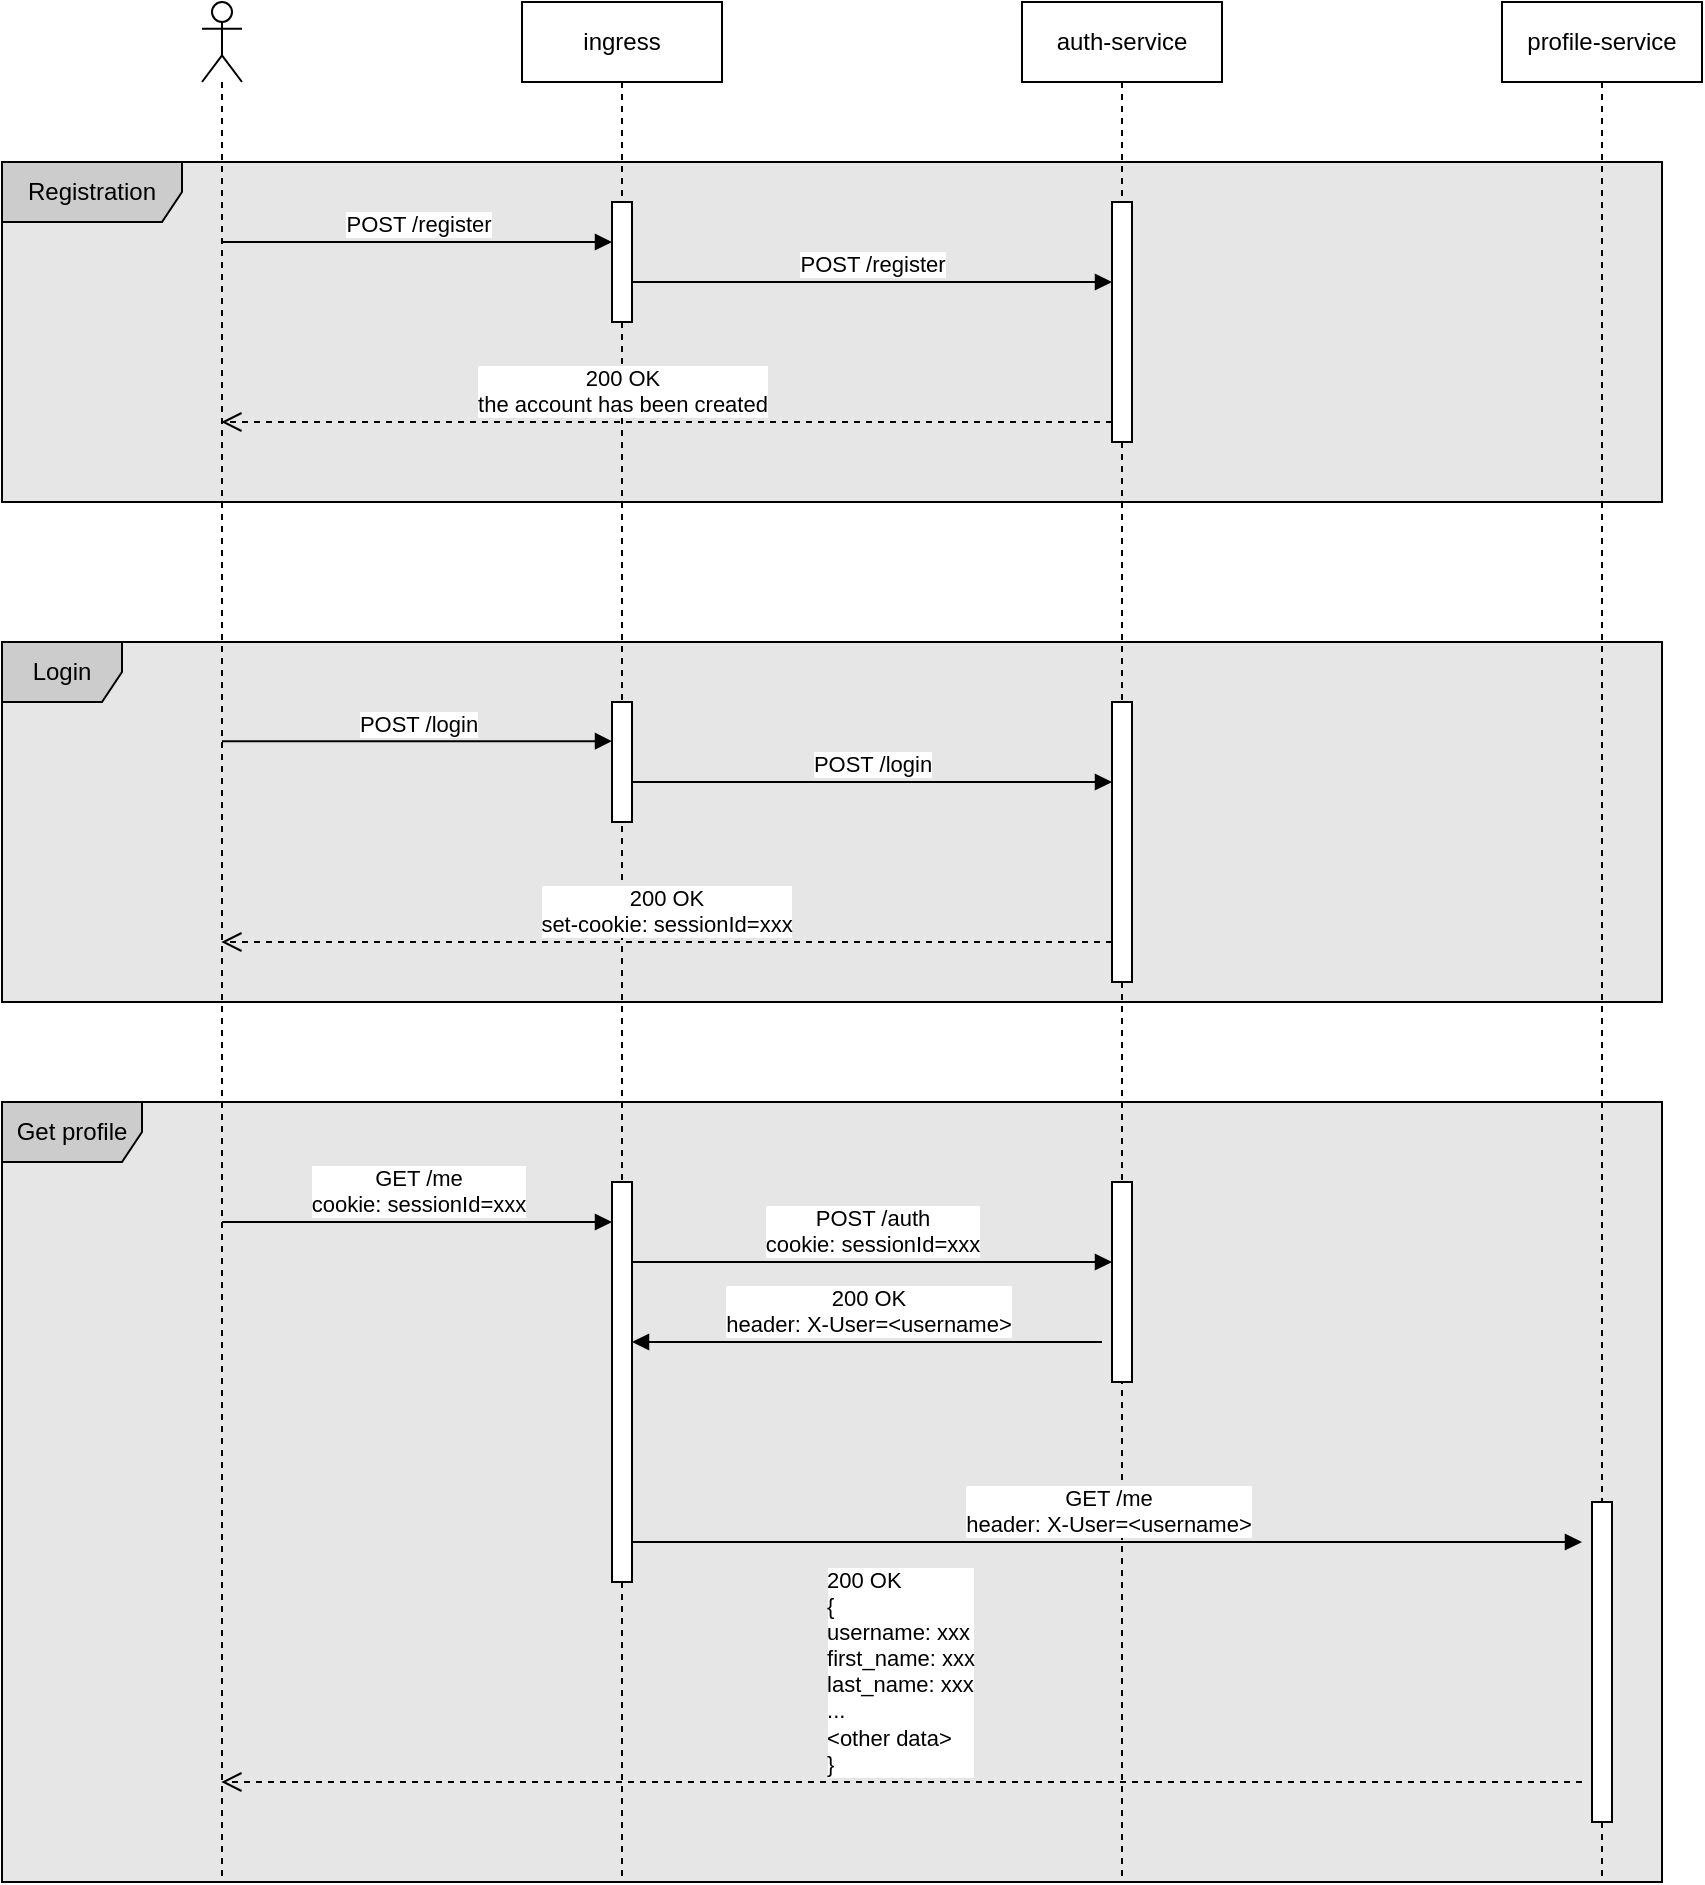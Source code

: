 <mxfile version="21.7.2" type="device">
  <diagram name="Страница — 1" id="Vmy-qQRsAyJ8WCtr74mu">
    <mxGraphModel dx="2577" dy="958" grid="1" gridSize="10" guides="1" tooltips="1" connect="1" arrows="1" fold="1" page="1" pageScale="1" pageWidth="827" pageHeight="1169" math="0" shadow="0">
      <root>
        <mxCell id="0" />
        <mxCell id="1" parent="0" />
        <mxCell id="j03y-zVPpwKG8_fTDFgy-26" value="Get profile" style="shape=umlFrame;whiteSpace=wrap;html=1;pointerEvents=0;fillColor=#CCCCCC;shadow=0;strokeColor=default;swimlaneFillColor=#E6E6E6;width=70;height=30;" vertex="1" parent="1">
          <mxGeometry x="-70" y="630" width="830" height="390" as="geometry" />
        </mxCell>
        <mxCell id="j03y-zVPpwKG8_fTDFgy-25" value="Login" style="shape=umlFrame;whiteSpace=wrap;html=1;pointerEvents=0;fillColor=#CCCCCC;shadow=0;strokeColor=default;swimlaneFillColor=#E6E6E6;" vertex="1" parent="1">
          <mxGeometry x="-70" y="400" width="830" height="180" as="geometry" />
        </mxCell>
        <mxCell id="j03y-zVPpwKG8_fTDFgy-24" value="Registration" style="shape=umlFrame;whiteSpace=wrap;html=1;pointerEvents=0;fillColor=#CCCCCC;shadow=0;strokeColor=default;swimlaneFillColor=#E6E6E6;width=90;height=30;" vertex="1" parent="1">
          <mxGeometry x="-70" y="160" width="830" height="170" as="geometry" />
        </mxCell>
        <mxCell id="GNlN6wgSxDxKtk2pPhx4-1" value="" style="shape=umlLifeline;perimeter=lifelinePerimeter;whiteSpace=wrap;html=1;container=1;dropTarget=0;collapsible=0;recursiveResize=0;outlineConnect=0;portConstraint=eastwest;newEdgeStyle={&quot;curved&quot;:0,&quot;rounded&quot;:0};participant=umlActor;" parent="1" vertex="1">
          <mxGeometry x="30" y="80" width="20" height="940" as="geometry" />
        </mxCell>
        <mxCell id="GNlN6wgSxDxKtk2pPhx4-3" value="ingress" style="shape=umlLifeline;perimeter=lifelinePerimeter;whiteSpace=wrap;html=1;container=1;dropTarget=0;collapsible=0;recursiveResize=0;outlineConnect=0;portConstraint=eastwest;newEdgeStyle={&quot;curved&quot;:0,&quot;rounded&quot;:0};" parent="1" vertex="1">
          <mxGeometry x="190" y="80" width="100" height="940" as="geometry" />
        </mxCell>
        <mxCell id="GNlN6wgSxDxKtk2pPhx4-5" value="" style="html=1;points=[[0,0,0,0,5],[0,1,0,0,-5],[1,0,0,0,5],[1,1,0,0,-5]];perimeter=orthogonalPerimeter;outlineConnect=0;targetShapes=umlLifeline;portConstraint=eastwest;newEdgeStyle={&quot;curved&quot;:0,&quot;rounded&quot;:0};" parent="GNlN6wgSxDxKtk2pPhx4-3" vertex="1">
          <mxGeometry x="45" y="100" width="10" height="60" as="geometry" />
        </mxCell>
        <mxCell id="j03y-zVPpwKG8_fTDFgy-3" value="" style="html=1;points=[[0,0,0,0,5],[0,1,0,0,-5],[1,0,0,0,5],[1,1,0,0,-5]];perimeter=orthogonalPerimeter;outlineConnect=0;targetShapes=umlLifeline;portConstraint=eastwest;newEdgeStyle={&quot;curved&quot;:0,&quot;rounded&quot;:0};" vertex="1" parent="GNlN6wgSxDxKtk2pPhx4-3">
          <mxGeometry x="45" y="350" width="10" height="60" as="geometry" />
        </mxCell>
        <mxCell id="j03y-zVPpwKG8_fTDFgy-9" value="" style="html=1;points=[[0,0,0,0,5],[0,1,0,0,-5],[1,0,0,0,5],[1,1,0,0,-5]];perimeter=orthogonalPerimeter;outlineConnect=0;targetShapes=umlLifeline;portConstraint=eastwest;newEdgeStyle={&quot;curved&quot;:0,&quot;rounded&quot;:0};" vertex="1" parent="GNlN6wgSxDxKtk2pPhx4-3">
          <mxGeometry x="45" y="590" width="10" height="200" as="geometry" />
        </mxCell>
        <mxCell id="GNlN6wgSxDxKtk2pPhx4-4" value="auth-service" style="shape=umlLifeline;perimeter=lifelinePerimeter;whiteSpace=wrap;html=1;container=1;dropTarget=0;collapsible=0;recursiveResize=0;outlineConnect=0;portConstraint=eastwest;newEdgeStyle={&quot;curved&quot;:0,&quot;rounded&quot;:0};" parent="1" vertex="1">
          <mxGeometry x="440" y="80" width="100" height="940" as="geometry" />
        </mxCell>
        <mxCell id="j03y-zVPpwKG8_fTDFgy-7" value="" style="html=1;points=[[0,0,0,0,5],[0,1,0,0,-5],[1,0,0,0,5],[1,1,0,0,-5]];perimeter=orthogonalPerimeter;outlineConnect=0;targetShapes=umlLifeline;portConstraint=eastwest;newEdgeStyle={&quot;curved&quot;:0,&quot;rounded&quot;:0};" vertex="1" parent="GNlN6wgSxDxKtk2pPhx4-4">
          <mxGeometry x="45" y="100" width="10" height="120" as="geometry" />
        </mxCell>
        <mxCell id="j03y-zVPpwKG8_fTDFgy-8" value="" style="html=1;points=[[0,0,0,0,5],[0,1,0,0,-5],[1,0,0,0,5],[1,1,0,0,-5]];perimeter=orthogonalPerimeter;outlineConnect=0;targetShapes=umlLifeline;portConstraint=eastwest;newEdgeStyle={&quot;curved&quot;:0,&quot;rounded&quot;:0};" vertex="1" parent="GNlN6wgSxDxKtk2pPhx4-4">
          <mxGeometry x="45" y="350" width="10" height="140" as="geometry" />
        </mxCell>
        <mxCell id="j03y-zVPpwKG8_fTDFgy-18" value="" style="html=1;points=[[0,0,0,0,5],[0,1,0,0,-5],[1,0,0,0,5],[1,1,0,0,-5]];perimeter=orthogonalPerimeter;outlineConnect=0;targetShapes=umlLifeline;portConstraint=eastwest;newEdgeStyle={&quot;curved&quot;:0,&quot;rounded&quot;:0};" vertex="1" parent="GNlN6wgSxDxKtk2pPhx4-4">
          <mxGeometry x="45" y="590" width="10" height="100" as="geometry" />
        </mxCell>
        <mxCell id="GNlN6wgSxDxKtk2pPhx4-6" value="POST /register" style="html=1;verticalAlign=bottom;endArrow=block;curved=0;rounded=0;" parent="1" target="GNlN6wgSxDxKtk2pPhx4-5" edge="1">
          <mxGeometry width="80" relative="1" as="geometry">
            <mxPoint x="40" y="200" as="sourcePoint" />
            <mxPoint x="250" y="200" as="targetPoint" />
          </mxGeometry>
        </mxCell>
        <mxCell id="GNlN6wgSxDxKtk2pPhx4-7" value="POST /register" style="html=1;verticalAlign=bottom;endArrow=block;curved=0;rounded=0;" parent="1" edge="1" target="j03y-zVPpwKG8_fTDFgy-7">
          <mxGeometry width="80" relative="1" as="geometry">
            <mxPoint x="245" y="220" as="sourcePoint" />
            <mxPoint x="480" y="220" as="targetPoint" />
          </mxGeometry>
        </mxCell>
        <mxCell id="GNlN6wgSxDxKtk2pPhx4-8" value="200 OK&lt;br&gt;the account has been created" style="html=1;verticalAlign=bottom;endArrow=open;dashed=1;endSize=8;curved=0;rounded=0;" parent="1" edge="1">
          <mxGeometry x="0.1" relative="1" as="geometry">
            <mxPoint x="485" y="290" as="sourcePoint" />
            <mxPoint x="39.667" y="290" as="targetPoint" />
            <mxPoint as="offset" />
          </mxGeometry>
        </mxCell>
        <mxCell id="j03y-zVPpwKG8_fTDFgy-1" value="profile-service" style="shape=umlLifeline;perimeter=lifelinePerimeter;whiteSpace=wrap;html=1;container=1;dropTarget=0;collapsible=0;recursiveResize=0;outlineConnect=0;portConstraint=eastwest;newEdgeStyle={&quot;curved&quot;:0,&quot;rounded&quot;:0};" vertex="1" parent="1">
          <mxGeometry x="680" y="80" width="100" height="940" as="geometry" />
        </mxCell>
        <mxCell id="j03y-zVPpwKG8_fTDFgy-20" value="" style="html=1;points=[[0,0,0,0,5],[0,1,0,0,-5],[1,0,0,0,5],[1,1,0,0,-5]];perimeter=orthogonalPerimeter;outlineConnect=0;targetShapes=umlLifeline;portConstraint=eastwest;newEdgeStyle={&quot;curved&quot;:0,&quot;rounded&quot;:0};" vertex="1" parent="j03y-zVPpwKG8_fTDFgy-1">
          <mxGeometry x="45" y="750" width="10" height="160" as="geometry" />
        </mxCell>
        <mxCell id="j03y-zVPpwKG8_fTDFgy-2" value="POST /login" style="html=1;verticalAlign=bottom;endArrow=block;curved=0;rounded=0;" edge="1" parent="1">
          <mxGeometry width="80" relative="1" as="geometry">
            <mxPoint x="40" y="449.58" as="sourcePoint" />
            <mxPoint x="235" y="449.58" as="targetPoint" />
          </mxGeometry>
        </mxCell>
        <mxCell id="j03y-zVPpwKG8_fTDFgy-5" value="POST /login" style="html=1;verticalAlign=bottom;endArrow=block;curved=0;rounded=0;" edge="1" parent="1">
          <mxGeometry width="80" relative="1" as="geometry">
            <mxPoint x="245" y="470" as="sourcePoint" />
            <mxPoint x="485" y="470" as="targetPoint" />
            <mxPoint as="offset" />
          </mxGeometry>
        </mxCell>
        <mxCell id="j03y-zVPpwKG8_fTDFgy-6" value="200 OK&lt;br&gt;set-cookie: sessionId=xxx" style="html=1;verticalAlign=bottom;endArrow=open;dashed=1;endSize=8;curved=0;rounded=0;" edge="1" parent="1">
          <mxGeometry x="0.002" relative="1" as="geometry">
            <mxPoint x="485" y="550.0" as="sourcePoint" />
            <mxPoint x="39.667" y="550.0" as="targetPoint" />
            <mxPoint as="offset" />
          </mxGeometry>
        </mxCell>
        <mxCell id="j03y-zVPpwKG8_fTDFgy-10" value="GET /me&lt;br&gt;cookie: sessionId=xxx" style="html=1;verticalAlign=bottom;endArrow=block;curved=0;rounded=0;" edge="1" parent="1">
          <mxGeometry width="80" relative="1" as="geometry">
            <mxPoint x="40" y="690" as="sourcePoint" />
            <mxPoint x="235" y="690" as="targetPoint" />
          </mxGeometry>
        </mxCell>
        <mxCell id="j03y-zVPpwKG8_fTDFgy-16" value="POST /auth&lt;br&gt;cookie: sessionId=xxx" style="html=1;verticalAlign=bottom;endArrow=block;curved=0;rounded=0;" edge="1" parent="1" target="j03y-zVPpwKG8_fTDFgy-18">
          <mxGeometry width="80" relative="1" as="geometry">
            <mxPoint x="245" y="710" as="sourcePoint" />
            <mxPoint x="480" y="710" as="targetPoint" />
          </mxGeometry>
        </mxCell>
        <mxCell id="j03y-zVPpwKG8_fTDFgy-17" value="200 OK&lt;br&gt;header: X-User=&amp;lt;username&amp;gt;" style="html=1;verticalAlign=bottom;endArrow=block;curved=0;rounded=0;" edge="1" parent="1">
          <mxGeometry width="80" relative="1" as="geometry">
            <mxPoint x="480" y="750" as="sourcePoint" />
            <mxPoint x="245" y="750" as="targetPoint" />
          </mxGeometry>
        </mxCell>
        <mxCell id="j03y-zVPpwKG8_fTDFgy-22" value="GET /me&lt;br&gt;header: X-User=&amp;lt;username&amp;gt;" style="html=1;verticalAlign=bottom;endArrow=block;curved=0;rounded=0;" edge="1" parent="1">
          <mxGeometry x="0.001" width="80" relative="1" as="geometry">
            <mxPoint x="245" y="850" as="sourcePoint" />
            <mxPoint x="720" y="850" as="targetPoint" />
            <mxPoint as="offset" />
          </mxGeometry>
        </mxCell>
        <mxCell id="j03y-zVPpwKG8_fTDFgy-23" value="&lt;div style=&quot;text-align: justify;&quot;&gt;200 OK&lt;/div&gt;&lt;div style=&quot;text-align: justify;&quot;&gt;{&lt;/div&gt;&lt;div style=&quot;text-align: justify;&quot;&gt;username: xxx&lt;/div&gt;&lt;div style=&quot;text-align: justify;&quot;&gt;first_name: xxx&lt;/div&gt;&lt;div style=&quot;text-align: justify;&quot;&gt;last_name: xxx&lt;/div&gt;&lt;div style=&quot;text-align: justify;&quot;&gt;...&lt;/div&gt;&lt;div style=&quot;text-align: justify;&quot;&gt;&amp;lt;other data&amp;gt;&lt;/div&gt;&lt;div style=&quot;text-align: justify;&quot;&gt;}&lt;/div&gt;" style="html=1;verticalAlign=bottom;endArrow=open;dashed=1;endSize=8;curved=0;rounded=0;" edge="1" parent="1">
          <mxGeometry x="0.002" relative="1" as="geometry">
            <mxPoint x="720" y="970.0" as="sourcePoint" />
            <mxPoint x="39.667" y="970" as="targetPoint" />
            <mxPoint as="offset" />
          </mxGeometry>
        </mxCell>
      </root>
    </mxGraphModel>
  </diagram>
</mxfile>
